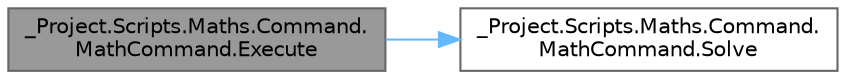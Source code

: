 digraph "_Project.Scripts.Maths.Command.MathCommand.Execute"
{
 // LATEX_PDF_SIZE
  bgcolor="transparent";
  edge [fontname=Helvetica,fontsize=10,labelfontname=Helvetica,labelfontsize=10];
  node [fontname=Helvetica,fontsize=10,shape=box,height=0.2,width=0.4];
  rankdir="LR";
  Node1 [id="Node000001",label="_Project.Scripts.Maths.Command.\lMathCommand.Execute",height=0.2,width=0.4,color="gray40", fillcolor="grey60", style="filled", fontcolor="black",tooltip="Метод выполнения вычисления"];
  Node1 -> Node2 [id="edge1_Node000001_Node000002",color="steelblue1",style="solid",tooltip=" "];
  Node2 [id="Node000002",label="_Project.Scripts.Maths.Command.\lMathCommand.Solve",height=0.2,width=0.4,color="grey40", fillcolor="white", style="filled",URL="$class___project_1_1_scripts_1_1_maths_1_1_command_1_1_math_command.html#ac41a7bc426e11837401786da23ecef44",tooltip="Метод, опрделяющий ход вычисления"];
}
